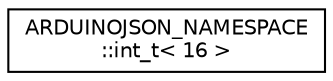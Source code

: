 digraph "Graphical Class Hierarchy"
{
 // LATEX_PDF_SIZE
  edge [fontname="Helvetica",fontsize="10",labelfontname="Helvetica",labelfontsize="10"];
  node [fontname="Helvetica",fontsize="10",shape=record];
  rankdir="LR";
  Node0 [label="ARDUINOJSON_NAMESPACE\l::int_t\< 16 \>",height=0.2,width=0.4,color="black", fillcolor="white", style="filled",URL="$structARDUINOJSON__NAMESPACE_1_1int__t_3_0116_01_4.html",tooltip=" "];
}

